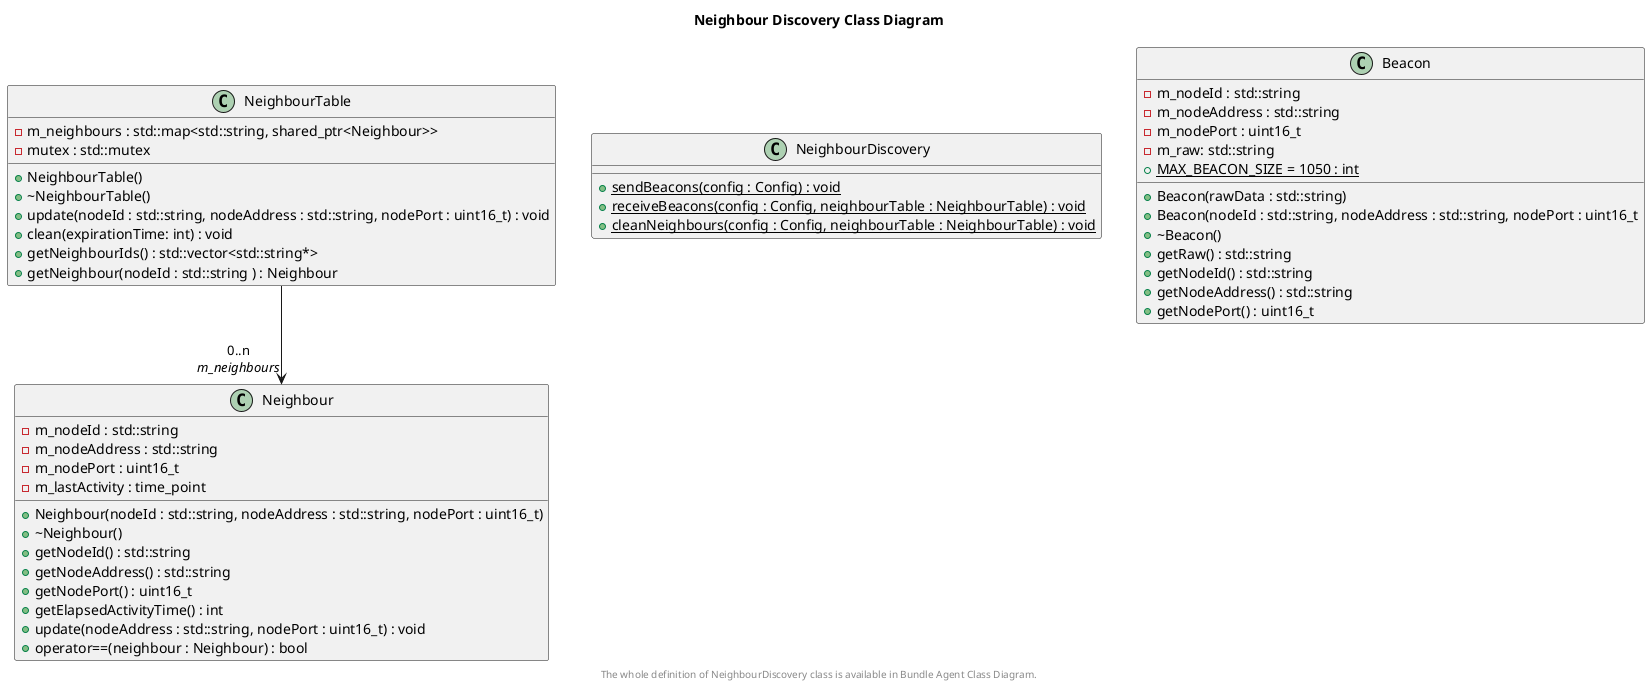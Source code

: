 @startuml

title Neighbour Discovery Class Diagram



class Neighbour {
	-m_nodeId : std::string
	-m_nodeAddress : std::string
	-m_nodePort : uint16_t
	-m_lastActivity : time_point
	+Neighbour(nodeId : std::string, nodeAddress : std::string, nodePort : uint16_t)
	+~Neighbour()
	+getNodeId() : std::string
	+getNodeAddress() : std::string
	+getNodePort() : uint16_t
	+getElapsedActivityTime() : int
	+update(nodeAddress : std::string, nodePort : uint16_t) : void
	+operator==(neighbour : Neighbour) : bool
}

class NeighbourTable {
 	-m_neighbours : std::map<std::string, shared_ptr<Neighbour>>
 	-mutex : std::mutex
	+NeighbourTable()
	+~NeighbourTable()
	+update(nodeId : std::string, nodeAddress : std::string, nodePort : uint16_t) : void
	+clean(expirationTime: int) : void
	+getNeighbourIds() : std::vector<std::string*>
	+getNeighbour(nodeId : std::string ) : Neighbour
}

class NeighbourDiscovery {
	+{static}sendBeacons(config : Config) : void
	+{static}receiveBeacons(config : Config, neighbourTable : NeighbourTable) : void
	+{static}cleanNeighbours(config : Config, neighbourTable : NeighbourTable) : void
}

class Beacon {
	-m_nodeId : std::string
	-m_nodeAddress : std::string
	-m_nodePort : uint16_t
	-m_raw: std::string
	+{static} MAX_BEACON_SIZE = 1050 : int
	+Beacon(rawData : std::string)
	+Beacon(nodeId : std::string, nodeAddress : std::string, nodePort : uint16_t
	+~Beacon()
	+getRaw() : std::string
	+getNodeId() : std::string
	+getNodeAddress() : std::string
	+getNodePort() : uint16_t
}


NeighbourTable --> "0..n\n<i>m_neighbours</i>" Neighbour


footer
	The whole definition of NeighbourDiscovery class is available in Bundle Agent Class Diagram.
end footer

@enduml